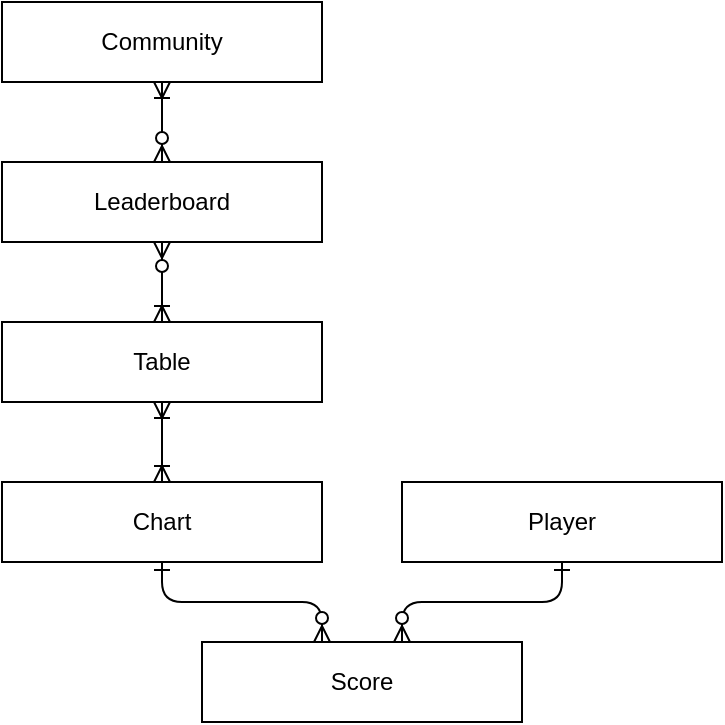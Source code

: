 <mxfile version="14.4.3" type="device"><diagram id="R2lEEEUBdFMjLlhIrx00" name="Page-1"><mxGraphModel dx="813" dy="470" grid="1" gridSize="10" guides="1" tooltips="1" connect="1" arrows="1" fold="1" page="1" pageScale="1" pageWidth="850" pageHeight="1100" math="0" shadow="0" extFonts="Permanent Marker^https://fonts.googleapis.com/css?family=Permanent+Marker"><root><mxCell id="0"/><mxCell id="1" parent="0"/><mxCell id="C-vyLk0tnHw3VtMMgP7b-12" value="" style="endArrow=ERzeroToMany;startArrow=ERoneToMany;endFill=1;startFill=0;edgeStyle=orthogonalEdgeStyle;" parent="1" source="FDdeUxc-Km9-98Fa3u5d-1" target="FDdeUxc-Km9-98Fa3u5d-2" edge="1"><mxGeometry width="100" height="100" relative="1" as="geometry"><mxPoint x="650" y="190" as="sourcePoint"/><mxPoint x="360" y="240" as="targetPoint"/></mxGeometry></mxCell><mxCell id="FDdeUxc-Km9-98Fa3u5d-1" value="Community" style="rounded=0;whiteSpace=wrap;html=1;" vertex="1" parent="1"><mxGeometry x="120" y="160" width="160" height="40" as="geometry"/></mxCell><mxCell id="FDdeUxc-Km9-98Fa3u5d-2" value="Leaderboard" style="rounded=0;whiteSpace=wrap;html=1;" vertex="1" parent="1"><mxGeometry x="120" y="240" width="160" height="40" as="geometry"/></mxCell><mxCell id="FDdeUxc-Km9-98Fa3u5d-3" value="Table" style="rounded=0;whiteSpace=wrap;html=1;" vertex="1" parent="1"><mxGeometry x="120" y="320" width="160" height="40" as="geometry"/></mxCell><mxCell id="FDdeUxc-Km9-98Fa3u5d-4" value="Player" style="rounded=0;whiteSpace=wrap;html=1;" vertex="1" parent="1"><mxGeometry x="320" y="400" width="160" height="40" as="geometry"/></mxCell><mxCell id="FDdeUxc-Km9-98Fa3u5d-5" value="Chart" style="rounded=0;whiteSpace=wrap;html=1;" vertex="1" parent="1"><mxGeometry x="120" y="400" width="160" height="40" as="geometry"/></mxCell><mxCell id="FDdeUxc-Km9-98Fa3u5d-6" value="Score" style="rounded=0;whiteSpace=wrap;html=1;" vertex="1" parent="1"><mxGeometry x="220" y="480" width="160" height="40" as="geometry"/></mxCell><mxCell id="FDdeUxc-Km9-98Fa3u5d-8" value="" style="endArrow=ERoneToMany;startArrow=ERzeroToMany;endFill=0;startFill=1;edgeStyle=orthogonalEdgeStyle;" edge="1" parent="1" source="FDdeUxc-Km9-98Fa3u5d-2" target="FDdeUxc-Km9-98Fa3u5d-3"><mxGeometry width="100" height="100" relative="1" as="geometry"><mxPoint x="350" y="290" as="sourcePoint"/><mxPoint x="350" y="330" as="targetPoint"/></mxGeometry></mxCell><mxCell id="FDdeUxc-Km9-98Fa3u5d-9" value="" style="endArrow=ERoneToMany;startArrow=ERoneToMany;endFill=0;startFill=0;edgeStyle=orthogonalEdgeStyle;" edge="1" parent="1" source="FDdeUxc-Km9-98Fa3u5d-3" target="FDdeUxc-Km9-98Fa3u5d-5"><mxGeometry width="100" height="100" relative="1" as="geometry"><mxPoint x="220" y="220" as="sourcePoint"/><mxPoint x="300" y="360" as="targetPoint"/></mxGeometry></mxCell><mxCell id="FDdeUxc-Km9-98Fa3u5d-10" value="" style="endArrow=ERzeroToMany;startArrow=ERone;endFill=1;startFill=0;edgeStyle=orthogonalEdgeStyle;" edge="1" parent="1" source="FDdeUxc-Km9-98Fa3u5d-5" target="FDdeUxc-Km9-98Fa3u5d-6"><mxGeometry width="100" height="100" relative="1" as="geometry"><mxPoint x="230" y="230" as="sourcePoint"/><mxPoint x="280" y="470" as="targetPoint"/><Array as="points"><mxPoint x="200" y="460"/><mxPoint x="280" y="460"/></Array></mxGeometry></mxCell><mxCell id="FDdeUxc-Km9-98Fa3u5d-11" value="" style="endArrow=ERzeroToMany;startArrow=ERone;endFill=1;startFill=0;edgeStyle=orthogonalEdgeStyle;" edge="1" parent="1" source="FDdeUxc-Km9-98Fa3u5d-4" target="FDdeUxc-Km9-98Fa3u5d-6"><mxGeometry width="100" height="100" relative="1" as="geometry"><mxPoint x="240" y="240" as="sourcePoint"/><mxPoint x="240" y="280" as="targetPoint"/><Array as="points"><mxPoint x="400" y="460"/><mxPoint x="320" y="460"/></Array></mxGeometry></mxCell></root></mxGraphModel></diagram></mxfile>